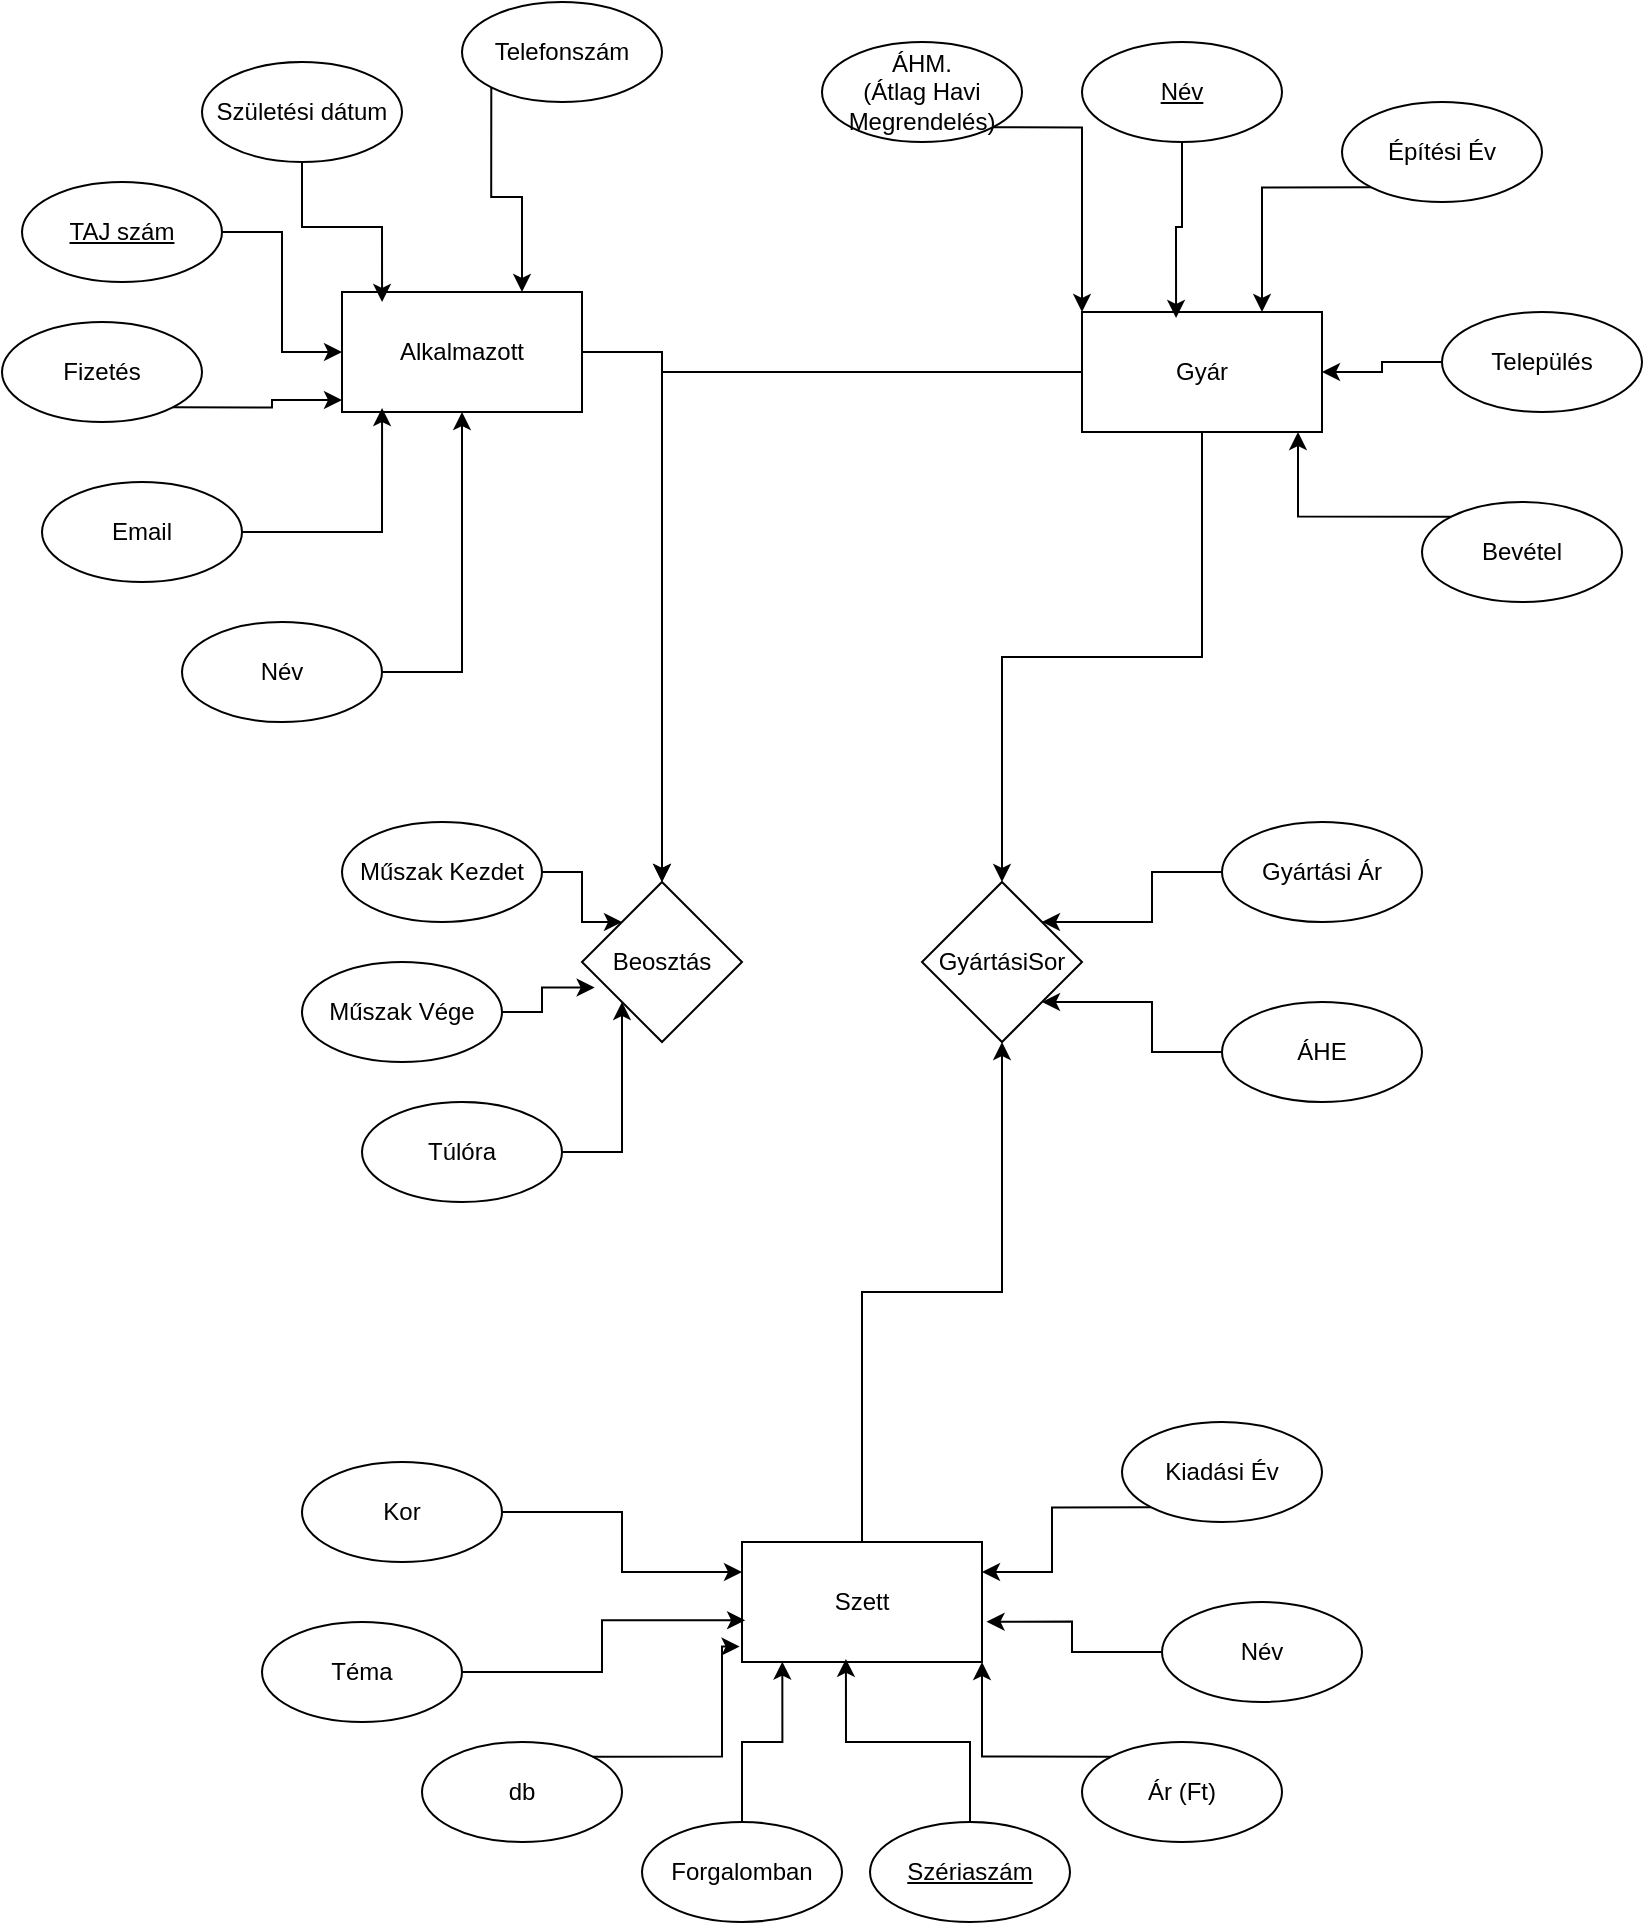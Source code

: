 <mxfile version="23.1.3" type="device">
  <diagram id="C5RBs43oDa-KdzZeNtuy" name="Page-1">
    <mxGraphModel dx="2876" dy="1129" grid="1" gridSize="10" guides="1" tooltips="1" connect="1" arrows="1" fold="1" page="1" pageScale="1" pageWidth="827" pageHeight="1169" math="0" shadow="0">
      <root>
        <mxCell id="WIyWlLk6GJQsqaUBKTNV-0" />
        <mxCell id="WIyWlLk6GJQsqaUBKTNV-1" parent="WIyWlLk6GJQsqaUBKTNV-0" />
        <mxCell id="JN-tZdKUEvb5HZ7JXDSX-49" style="edgeStyle=orthogonalEdgeStyle;rounded=0;orthogonalLoop=1;jettySize=auto;html=1;entryX=0.5;entryY=0;entryDx=0;entryDy=0;" edge="1" parent="WIyWlLk6GJQsqaUBKTNV-1" source="JN-tZdKUEvb5HZ7JXDSX-1" target="JN-tZdKUEvb5HZ7JXDSX-4">
          <mxGeometry relative="1" as="geometry">
            <Array as="points">
              <mxPoint x="270" y="185" />
            </Array>
          </mxGeometry>
        </mxCell>
        <mxCell id="JN-tZdKUEvb5HZ7JXDSX-1" value="Alkalmazott" style="rounded=0;whiteSpace=wrap;html=1;" vertex="1" parent="WIyWlLk6GJQsqaUBKTNV-1">
          <mxGeometry x="110" y="155" width="120" height="60" as="geometry" />
        </mxCell>
        <mxCell id="JN-tZdKUEvb5HZ7JXDSX-50" style="edgeStyle=orthogonalEdgeStyle;rounded=0;orthogonalLoop=1;jettySize=auto;html=1;exitX=0;exitY=0.5;exitDx=0;exitDy=0;entryX=0.5;entryY=0;entryDx=0;entryDy=0;" edge="1" parent="WIyWlLk6GJQsqaUBKTNV-1" source="JN-tZdKUEvb5HZ7JXDSX-2" target="JN-tZdKUEvb5HZ7JXDSX-4">
          <mxGeometry relative="1" as="geometry" />
        </mxCell>
        <mxCell id="JN-tZdKUEvb5HZ7JXDSX-58" style="edgeStyle=orthogonalEdgeStyle;rounded=0;orthogonalLoop=1;jettySize=auto;html=1;" edge="1" parent="WIyWlLk6GJQsqaUBKTNV-1" source="JN-tZdKUEvb5HZ7JXDSX-2" target="JN-tZdKUEvb5HZ7JXDSX-5">
          <mxGeometry relative="1" as="geometry" />
        </mxCell>
        <mxCell id="JN-tZdKUEvb5HZ7JXDSX-2" value="Gyár" style="rounded=0;whiteSpace=wrap;html=1;" vertex="1" parent="WIyWlLk6GJQsqaUBKTNV-1">
          <mxGeometry x="480" y="165" width="120" height="60" as="geometry" />
        </mxCell>
        <mxCell id="JN-tZdKUEvb5HZ7JXDSX-59" style="edgeStyle=orthogonalEdgeStyle;rounded=0;orthogonalLoop=1;jettySize=auto;html=1;entryX=0.5;entryY=1;entryDx=0;entryDy=0;" edge="1" parent="WIyWlLk6GJQsqaUBKTNV-1" source="JN-tZdKUEvb5HZ7JXDSX-3" target="JN-tZdKUEvb5HZ7JXDSX-5">
          <mxGeometry relative="1" as="geometry" />
        </mxCell>
        <mxCell id="JN-tZdKUEvb5HZ7JXDSX-3" value="Szett" style="rounded=0;whiteSpace=wrap;html=1;" vertex="1" parent="WIyWlLk6GJQsqaUBKTNV-1">
          <mxGeometry x="310" y="780" width="120" height="60" as="geometry" />
        </mxCell>
        <mxCell id="JN-tZdKUEvb5HZ7JXDSX-4" value="Beosztás" style="rhombus;whiteSpace=wrap;html=1;" vertex="1" parent="WIyWlLk6GJQsqaUBKTNV-1">
          <mxGeometry x="230" y="450" width="80" height="80" as="geometry" />
        </mxCell>
        <mxCell id="JN-tZdKUEvb5HZ7JXDSX-5" value="GyártásiSor" style="rhombus;whiteSpace=wrap;html=1;" vertex="1" parent="WIyWlLk6GJQsqaUBKTNV-1">
          <mxGeometry x="400" y="450" width="80" height="80" as="geometry" />
        </mxCell>
        <mxCell id="JN-tZdKUEvb5HZ7JXDSX-15" style="edgeStyle=orthogonalEdgeStyle;rounded=0;orthogonalLoop=1;jettySize=auto;html=1;exitX=1;exitY=0.5;exitDx=0;exitDy=0;entryX=0;entryY=0.5;entryDx=0;entryDy=0;" edge="1" parent="WIyWlLk6GJQsqaUBKTNV-1" source="JN-tZdKUEvb5HZ7JXDSX-6" target="JN-tZdKUEvb5HZ7JXDSX-1">
          <mxGeometry relative="1" as="geometry" />
        </mxCell>
        <mxCell id="JN-tZdKUEvb5HZ7JXDSX-6" value="&lt;u&gt;TAJ szám&lt;/u&gt;" style="ellipse;whiteSpace=wrap;html=1;" vertex="1" parent="WIyWlLk6GJQsqaUBKTNV-1">
          <mxGeometry x="-50" y="100" width="100" height="50" as="geometry" />
        </mxCell>
        <mxCell id="JN-tZdKUEvb5HZ7JXDSX-18" style="edgeStyle=orthogonalEdgeStyle;rounded=0;orthogonalLoop=1;jettySize=auto;html=1;exitX=1;exitY=0.5;exitDx=0;exitDy=0;entryX=0.5;entryY=1;entryDx=0;entryDy=0;" edge="1" parent="WIyWlLk6GJQsqaUBKTNV-1" source="JN-tZdKUEvb5HZ7JXDSX-7" target="JN-tZdKUEvb5HZ7JXDSX-1">
          <mxGeometry relative="1" as="geometry" />
        </mxCell>
        <mxCell id="JN-tZdKUEvb5HZ7JXDSX-7" value="Név" style="ellipse;whiteSpace=wrap;html=1;aspect=fixed;" vertex="1" parent="WIyWlLk6GJQsqaUBKTNV-1">
          <mxGeometry x="30" y="320" width="100" height="50" as="geometry" />
        </mxCell>
        <mxCell id="JN-tZdKUEvb5HZ7JXDSX-8" value="Születési dátum" style="ellipse;whiteSpace=wrap;html=1;aspect=fixed;" vertex="1" parent="WIyWlLk6GJQsqaUBKTNV-1">
          <mxGeometry x="40" y="40" width="100" height="50" as="geometry" />
        </mxCell>
        <mxCell id="JN-tZdKUEvb5HZ7JXDSX-9" value="Email" style="ellipse;whiteSpace=wrap;html=1;aspect=fixed;" vertex="1" parent="WIyWlLk6GJQsqaUBKTNV-1">
          <mxGeometry x="-40" y="250" width="100" height="50" as="geometry" />
        </mxCell>
        <mxCell id="JN-tZdKUEvb5HZ7JXDSX-13" style="edgeStyle=orthogonalEdgeStyle;rounded=0;orthogonalLoop=1;jettySize=auto;html=1;exitX=0;exitY=1;exitDx=0;exitDy=0;entryX=0.75;entryY=0;entryDx=0;entryDy=0;" edge="1" parent="WIyWlLk6GJQsqaUBKTNV-1" source="JN-tZdKUEvb5HZ7JXDSX-10" target="JN-tZdKUEvb5HZ7JXDSX-1">
          <mxGeometry relative="1" as="geometry" />
        </mxCell>
        <mxCell id="JN-tZdKUEvb5HZ7JXDSX-10" value="Telefonszám" style="ellipse;whiteSpace=wrap;html=1;aspect=fixed;" vertex="1" parent="WIyWlLk6GJQsqaUBKTNV-1">
          <mxGeometry x="170" y="10" width="100" height="50" as="geometry" />
        </mxCell>
        <mxCell id="JN-tZdKUEvb5HZ7JXDSX-11" value="Fizetés" style="ellipse;whiteSpace=wrap;html=1;aspect=fixed;" vertex="1" parent="WIyWlLk6GJQsqaUBKTNV-1">
          <mxGeometry x="-60" y="170" width="100" height="50" as="geometry" />
        </mxCell>
        <mxCell id="JN-tZdKUEvb5HZ7JXDSX-12" style="edgeStyle=orthogonalEdgeStyle;rounded=0;orthogonalLoop=1;jettySize=auto;html=1;exitX=0.5;exitY=1;exitDx=0;exitDy=0;" edge="1" parent="WIyWlLk6GJQsqaUBKTNV-1" source="JN-tZdKUEvb5HZ7JXDSX-6" target="JN-tZdKUEvb5HZ7JXDSX-6">
          <mxGeometry relative="1" as="geometry" />
        </mxCell>
        <mxCell id="JN-tZdKUEvb5HZ7JXDSX-14" style="edgeStyle=orthogonalEdgeStyle;rounded=0;orthogonalLoop=1;jettySize=auto;html=1;exitX=0.5;exitY=1;exitDx=0;exitDy=0;entryX=0.167;entryY=0.083;entryDx=0;entryDy=0;entryPerimeter=0;" edge="1" parent="WIyWlLk6GJQsqaUBKTNV-1" source="JN-tZdKUEvb5HZ7JXDSX-8" target="JN-tZdKUEvb5HZ7JXDSX-1">
          <mxGeometry relative="1" as="geometry" />
        </mxCell>
        <mxCell id="JN-tZdKUEvb5HZ7JXDSX-16" style="edgeStyle=orthogonalEdgeStyle;rounded=0;orthogonalLoop=1;jettySize=auto;html=1;exitX=1;exitY=1;exitDx=0;exitDy=0;entryX=0;entryY=0.9;entryDx=0;entryDy=0;entryPerimeter=0;" edge="1" parent="WIyWlLk6GJQsqaUBKTNV-1" source="JN-tZdKUEvb5HZ7JXDSX-11" target="JN-tZdKUEvb5HZ7JXDSX-1">
          <mxGeometry relative="1" as="geometry" />
        </mxCell>
        <mxCell id="JN-tZdKUEvb5HZ7JXDSX-17" style="edgeStyle=orthogonalEdgeStyle;rounded=0;orthogonalLoop=1;jettySize=auto;html=1;exitX=1;exitY=0.5;exitDx=0;exitDy=0;entryX=0.167;entryY=0.967;entryDx=0;entryDy=0;entryPerimeter=0;" edge="1" parent="WIyWlLk6GJQsqaUBKTNV-1" source="JN-tZdKUEvb5HZ7JXDSX-9" target="JN-tZdKUEvb5HZ7JXDSX-1">
          <mxGeometry relative="1" as="geometry" />
        </mxCell>
        <mxCell id="JN-tZdKUEvb5HZ7JXDSX-19" value="&lt;u&gt;Név&lt;/u&gt;" style="ellipse;whiteSpace=wrap;html=1;" vertex="1" parent="WIyWlLk6GJQsqaUBKTNV-1">
          <mxGeometry x="480" y="30" width="100" height="50" as="geometry" />
        </mxCell>
        <mxCell id="JN-tZdKUEvb5HZ7JXDSX-28" style="edgeStyle=orthogonalEdgeStyle;rounded=0;orthogonalLoop=1;jettySize=auto;html=1;exitX=0;exitY=0.5;exitDx=0;exitDy=0;entryX=1;entryY=0.5;entryDx=0;entryDy=0;" edge="1" parent="WIyWlLk6GJQsqaUBKTNV-1" source="JN-tZdKUEvb5HZ7JXDSX-20" target="JN-tZdKUEvb5HZ7JXDSX-2">
          <mxGeometry relative="1" as="geometry" />
        </mxCell>
        <mxCell id="JN-tZdKUEvb5HZ7JXDSX-20" value="Település" style="ellipse;whiteSpace=wrap;html=1;" vertex="1" parent="WIyWlLk6GJQsqaUBKTNV-1">
          <mxGeometry x="660" y="165" width="100" height="50" as="geometry" />
        </mxCell>
        <mxCell id="JN-tZdKUEvb5HZ7JXDSX-27" style="edgeStyle=orthogonalEdgeStyle;rounded=0;orthogonalLoop=1;jettySize=auto;html=1;exitX=0;exitY=1;exitDx=0;exitDy=0;entryX=0.75;entryY=0;entryDx=0;entryDy=0;" edge="1" parent="WIyWlLk6GJQsqaUBKTNV-1" source="JN-tZdKUEvb5HZ7JXDSX-21" target="JN-tZdKUEvb5HZ7JXDSX-2">
          <mxGeometry relative="1" as="geometry" />
        </mxCell>
        <mxCell id="JN-tZdKUEvb5HZ7JXDSX-21" value="Építési Év" style="ellipse;whiteSpace=wrap;html=1;" vertex="1" parent="WIyWlLk6GJQsqaUBKTNV-1">
          <mxGeometry x="610" y="60" width="100" height="50" as="geometry" />
        </mxCell>
        <mxCell id="JN-tZdKUEvb5HZ7JXDSX-25" style="edgeStyle=orthogonalEdgeStyle;rounded=0;orthogonalLoop=1;jettySize=auto;html=1;exitX=1;exitY=1;exitDx=0;exitDy=0;entryX=0;entryY=0;entryDx=0;entryDy=0;" edge="1" parent="WIyWlLk6GJQsqaUBKTNV-1" source="JN-tZdKUEvb5HZ7JXDSX-22" target="JN-tZdKUEvb5HZ7JXDSX-2">
          <mxGeometry relative="1" as="geometry" />
        </mxCell>
        <mxCell id="JN-tZdKUEvb5HZ7JXDSX-22" value="ÁHM.&lt;br&gt;(Átlag Havi Megrendelés)" style="ellipse;whiteSpace=wrap;html=1;" vertex="1" parent="WIyWlLk6GJQsqaUBKTNV-1">
          <mxGeometry x="350" y="30" width="100" height="50" as="geometry" />
        </mxCell>
        <mxCell id="JN-tZdKUEvb5HZ7JXDSX-23" value="Bevétel" style="ellipse;whiteSpace=wrap;html=1;" vertex="1" parent="WIyWlLk6GJQsqaUBKTNV-1">
          <mxGeometry x="650" y="260" width="100" height="50" as="geometry" />
        </mxCell>
        <mxCell id="JN-tZdKUEvb5HZ7JXDSX-26" style="edgeStyle=orthogonalEdgeStyle;rounded=0;orthogonalLoop=1;jettySize=auto;html=1;exitX=0.5;exitY=1;exitDx=0;exitDy=0;entryX=0.392;entryY=0.05;entryDx=0;entryDy=0;entryPerimeter=0;" edge="1" parent="WIyWlLk6GJQsqaUBKTNV-1" source="JN-tZdKUEvb5HZ7JXDSX-19" target="JN-tZdKUEvb5HZ7JXDSX-2">
          <mxGeometry relative="1" as="geometry" />
        </mxCell>
        <mxCell id="JN-tZdKUEvb5HZ7JXDSX-29" style="edgeStyle=orthogonalEdgeStyle;rounded=0;orthogonalLoop=1;jettySize=auto;html=1;exitX=0;exitY=0;exitDx=0;exitDy=0;entryX=0.9;entryY=1;entryDx=0;entryDy=0;entryPerimeter=0;" edge="1" parent="WIyWlLk6GJQsqaUBKTNV-1" source="JN-tZdKUEvb5HZ7JXDSX-23" target="JN-tZdKUEvb5HZ7JXDSX-2">
          <mxGeometry relative="1" as="geometry" />
        </mxCell>
        <mxCell id="JN-tZdKUEvb5HZ7JXDSX-30" value="&lt;u&gt;Szériaszám&lt;/u&gt;" style="ellipse;whiteSpace=wrap;html=1;" vertex="1" parent="WIyWlLk6GJQsqaUBKTNV-1">
          <mxGeometry x="374" y="920" width="100" height="50" as="geometry" />
        </mxCell>
        <mxCell id="JN-tZdKUEvb5HZ7JXDSX-31" value="Név" style="ellipse;whiteSpace=wrap;html=1;" vertex="1" parent="WIyWlLk6GJQsqaUBKTNV-1">
          <mxGeometry x="520" y="810" width="100" height="50" as="geometry" />
        </mxCell>
        <mxCell id="JN-tZdKUEvb5HZ7JXDSX-42" style="edgeStyle=orthogonalEdgeStyle;rounded=0;orthogonalLoop=1;jettySize=auto;html=1;exitX=0;exitY=1;exitDx=0;exitDy=0;entryX=1;entryY=0.25;entryDx=0;entryDy=0;" edge="1" parent="WIyWlLk6GJQsqaUBKTNV-1" source="JN-tZdKUEvb5HZ7JXDSX-32" target="JN-tZdKUEvb5HZ7JXDSX-3">
          <mxGeometry relative="1" as="geometry" />
        </mxCell>
        <mxCell id="JN-tZdKUEvb5HZ7JXDSX-32" value="Kiadási Év" style="ellipse;whiteSpace=wrap;html=1;" vertex="1" parent="WIyWlLk6GJQsqaUBKTNV-1">
          <mxGeometry x="500" y="720" width="100" height="50" as="geometry" />
        </mxCell>
        <mxCell id="JN-tZdKUEvb5HZ7JXDSX-40" style="edgeStyle=orthogonalEdgeStyle;rounded=0;orthogonalLoop=1;jettySize=auto;html=1;exitX=0;exitY=0;exitDx=0;exitDy=0;entryX=1;entryY=1;entryDx=0;entryDy=0;" edge="1" parent="WIyWlLk6GJQsqaUBKTNV-1" source="JN-tZdKUEvb5HZ7JXDSX-33" target="JN-tZdKUEvb5HZ7JXDSX-3">
          <mxGeometry relative="1" as="geometry" />
        </mxCell>
        <mxCell id="JN-tZdKUEvb5HZ7JXDSX-33" value="Ár (Ft)" style="ellipse;whiteSpace=wrap;html=1;" vertex="1" parent="WIyWlLk6GJQsqaUBKTNV-1">
          <mxGeometry x="480" y="880" width="100" height="50" as="geometry" />
        </mxCell>
        <mxCell id="JN-tZdKUEvb5HZ7JXDSX-34" value="Téma" style="ellipse;whiteSpace=wrap;html=1;" vertex="1" parent="WIyWlLk6GJQsqaUBKTNV-1">
          <mxGeometry x="70" y="820" width="100" height="50" as="geometry" />
        </mxCell>
        <mxCell id="JN-tZdKUEvb5HZ7JXDSX-35" value="db" style="ellipse;whiteSpace=wrap;html=1;" vertex="1" parent="WIyWlLk6GJQsqaUBKTNV-1">
          <mxGeometry x="150" y="880" width="100" height="50" as="geometry" />
        </mxCell>
        <mxCell id="JN-tZdKUEvb5HZ7JXDSX-45" style="edgeStyle=orthogonalEdgeStyle;rounded=0;orthogonalLoop=1;jettySize=auto;html=1;entryX=0;entryY=0.25;entryDx=0;entryDy=0;" edge="1" parent="WIyWlLk6GJQsqaUBKTNV-1" source="JN-tZdKUEvb5HZ7JXDSX-36" target="JN-tZdKUEvb5HZ7JXDSX-3">
          <mxGeometry relative="1" as="geometry" />
        </mxCell>
        <mxCell id="JN-tZdKUEvb5HZ7JXDSX-36" value="Kor" style="ellipse;whiteSpace=wrap;html=1;" vertex="1" parent="WIyWlLk6GJQsqaUBKTNV-1">
          <mxGeometry x="90" y="740" width="100" height="50" as="geometry" />
        </mxCell>
        <mxCell id="JN-tZdKUEvb5HZ7JXDSX-37" value="Forgalomban" style="ellipse;whiteSpace=wrap;html=1;" vertex="1" parent="WIyWlLk6GJQsqaUBKTNV-1">
          <mxGeometry x="260" y="920" width="100" height="50" as="geometry" />
        </mxCell>
        <mxCell id="JN-tZdKUEvb5HZ7JXDSX-38" style="edgeStyle=orthogonalEdgeStyle;rounded=0;orthogonalLoop=1;jettySize=auto;html=1;exitX=0.5;exitY=0;exitDx=0;exitDy=0;entryX=0.168;entryY=0.997;entryDx=0;entryDy=0;entryPerimeter=0;" edge="1" parent="WIyWlLk6GJQsqaUBKTNV-1" source="JN-tZdKUEvb5HZ7JXDSX-37" target="JN-tZdKUEvb5HZ7JXDSX-3">
          <mxGeometry relative="1" as="geometry" />
        </mxCell>
        <mxCell id="JN-tZdKUEvb5HZ7JXDSX-39" style="edgeStyle=orthogonalEdgeStyle;rounded=0;orthogonalLoop=1;jettySize=auto;html=1;exitX=0.5;exitY=0;exitDx=0;exitDy=0;entryX=0.433;entryY=0.974;entryDx=0;entryDy=0;entryPerimeter=0;" edge="1" parent="WIyWlLk6GJQsqaUBKTNV-1" source="JN-tZdKUEvb5HZ7JXDSX-30" target="JN-tZdKUEvb5HZ7JXDSX-3">
          <mxGeometry relative="1" as="geometry" />
        </mxCell>
        <mxCell id="JN-tZdKUEvb5HZ7JXDSX-41" style="edgeStyle=orthogonalEdgeStyle;rounded=0;orthogonalLoop=1;jettySize=auto;html=1;exitX=0;exitY=0.5;exitDx=0;exitDy=0;entryX=1.019;entryY=0.664;entryDx=0;entryDy=0;entryPerimeter=0;" edge="1" parent="WIyWlLk6GJQsqaUBKTNV-1" source="JN-tZdKUEvb5HZ7JXDSX-31" target="JN-tZdKUEvb5HZ7JXDSX-3">
          <mxGeometry relative="1" as="geometry" />
        </mxCell>
        <mxCell id="JN-tZdKUEvb5HZ7JXDSX-43" style="edgeStyle=orthogonalEdgeStyle;rounded=0;orthogonalLoop=1;jettySize=auto;html=1;exitX=1;exitY=0;exitDx=0;exitDy=0;entryX=-0.01;entryY=0.871;entryDx=0;entryDy=0;entryPerimeter=0;" edge="1" parent="WIyWlLk6GJQsqaUBKTNV-1" source="JN-tZdKUEvb5HZ7JXDSX-35" target="JN-tZdKUEvb5HZ7JXDSX-3">
          <mxGeometry relative="1" as="geometry">
            <Array as="points">
              <mxPoint x="300" y="887" />
              <mxPoint x="300" y="832" />
            </Array>
          </mxGeometry>
        </mxCell>
        <mxCell id="JN-tZdKUEvb5HZ7JXDSX-44" style="edgeStyle=orthogonalEdgeStyle;rounded=0;orthogonalLoop=1;jettySize=auto;html=1;exitX=1;exitY=0.5;exitDx=0;exitDy=0;entryX=0.013;entryY=0.652;entryDx=0;entryDy=0;entryPerimeter=0;" edge="1" parent="WIyWlLk6GJQsqaUBKTNV-1" source="JN-tZdKUEvb5HZ7JXDSX-34" target="JN-tZdKUEvb5HZ7JXDSX-3">
          <mxGeometry relative="1" as="geometry" />
        </mxCell>
        <mxCell id="JN-tZdKUEvb5HZ7JXDSX-51" style="edgeStyle=orthogonalEdgeStyle;rounded=0;orthogonalLoop=1;jettySize=auto;html=1;entryX=0;entryY=0;entryDx=0;entryDy=0;" edge="1" parent="WIyWlLk6GJQsqaUBKTNV-1" source="JN-tZdKUEvb5HZ7JXDSX-46" target="JN-tZdKUEvb5HZ7JXDSX-4">
          <mxGeometry relative="1" as="geometry" />
        </mxCell>
        <mxCell id="JN-tZdKUEvb5HZ7JXDSX-46" value="Műszak Kezdet" style="ellipse;whiteSpace=wrap;html=1;" vertex="1" parent="WIyWlLk6GJQsqaUBKTNV-1">
          <mxGeometry x="110" y="420" width="100" height="50" as="geometry" />
        </mxCell>
        <mxCell id="JN-tZdKUEvb5HZ7JXDSX-47" value="Műszak Vége" style="ellipse;whiteSpace=wrap;html=1;" vertex="1" parent="WIyWlLk6GJQsqaUBKTNV-1">
          <mxGeometry x="90" y="490" width="100" height="50" as="geometry" />
        </mxCell>
        <mxCell id="JN-tZdKUEvb5HZ7JXDSX-53" style="edgeStyle=orthogonalEdgeStyle;rounded=0;orthogonalLoop=1;jettySize=auto;html=1;entryX=0;entryY=1;entryDx=0;entryDy=0;" edge="1" parent="WIyWlLk6GJQsqaUBKTNV-1" source="JN-tZdKUEvb5HZ7JXDSX-48" target="JN-tZdKUEvb5HZ7JXDSX-4">
          <mxGeometry relative="1" as="geometry" />
        </mxCell>
        <mxCell id="JN-tZdKUEvb5HZ7JXDSX-48" value="Túlóra" style="ellipse;whiteSpace=wrap;html=1;" vertex="1" parent="WIyWlLk6GJQsqaUBKTNV-1">
          <mxGeometry x="120" y="560" width="100" height="50" as="geometry" />
        </mxCell>
        <mxCell id="JN-tZdKUEvb5HZ7JXDSX-52" style="edgeStyle=orthogonalEdgeStyle;rounded=0;orthogonalLoop=1;jettySize=auto;html=1;entryX=0.079;entryY=0.66;entryDx=0;entryDy=0;entryPerimeter=0;" edge="1" parent="WIyWlLk6GJQsqaUBKTNV-1" source="JN-tZdKUEvb5HZ7JXDSX-47" target="JN-tZdKUEvb5HZ7JXDSX-4">
          <mxGeometry relative="1" as="geometry" />
        </mxCell>
        <mxCell id="JN-tZdKUEvb5HZ7JXDSX-57" style="edgeStyle=orthogonalEdgeStyle;rounded=0;orthogonalLoop=1;jettySize=auto;html=1;entryX=1;entryY=1;entryDx=0;entryDy=0;" edge="1" parent="WIyWlLk6GJQsqaUBKTNV-1" source="JN-tZdKUEvb5HZ7JXDSX-54" target="JN-tZdKUEvb5HZ7JXDSX-5">
          <mxGeometry relative="1" as="geometry" />
        </mxCell>
        <mxCell id="JN-tZdKUEvb5HZ7JXDSX-54" value="ÁHE" style="ellipse;whiteSpace=wrap;html=1;" vertex="1" parent="WIyWlLk6GJQsqaUBKTNV-1">
          <mxGeometry x="550" y="510" width="100" height="50" as="geometry" />
        </mxCell>
        <mxCell id="JN-tZdKUEvb5HZ7JXDSX-56" style="edgeStyle=orthogonalEdgeStyle;rounded=0;orthogonalLoop=1;jettySize=auto;html=1;entryX=1;entryY=0;entryDx=0;entryDy=0;" edge="1" parent="WIyWlLk6GJQsqaUBKTNV-1" source="JN-tZdKUEvb5HZ7JXDSX-55" target="JN-tZdKUEvb5HZ7JXDSX-5">
          <mxGeometry relative="1" as="geometry" />
        </mxCell>
        <mxCell id="JN-tZdKUEvb5HZ7JXDSX-55" value="Gyártási Ár" style="ellipse;whiteSpace=wrap;html=1;" vertex="1" parent="WIyWlLk6GJQsqaUBKTNV-1">
          <mxGeometry x="550" y="420" width="100" height="50" as="geometry" />
        </mxCell>
      </root>
    </mxGraphModel>
  </diagram>
</mxfile>
